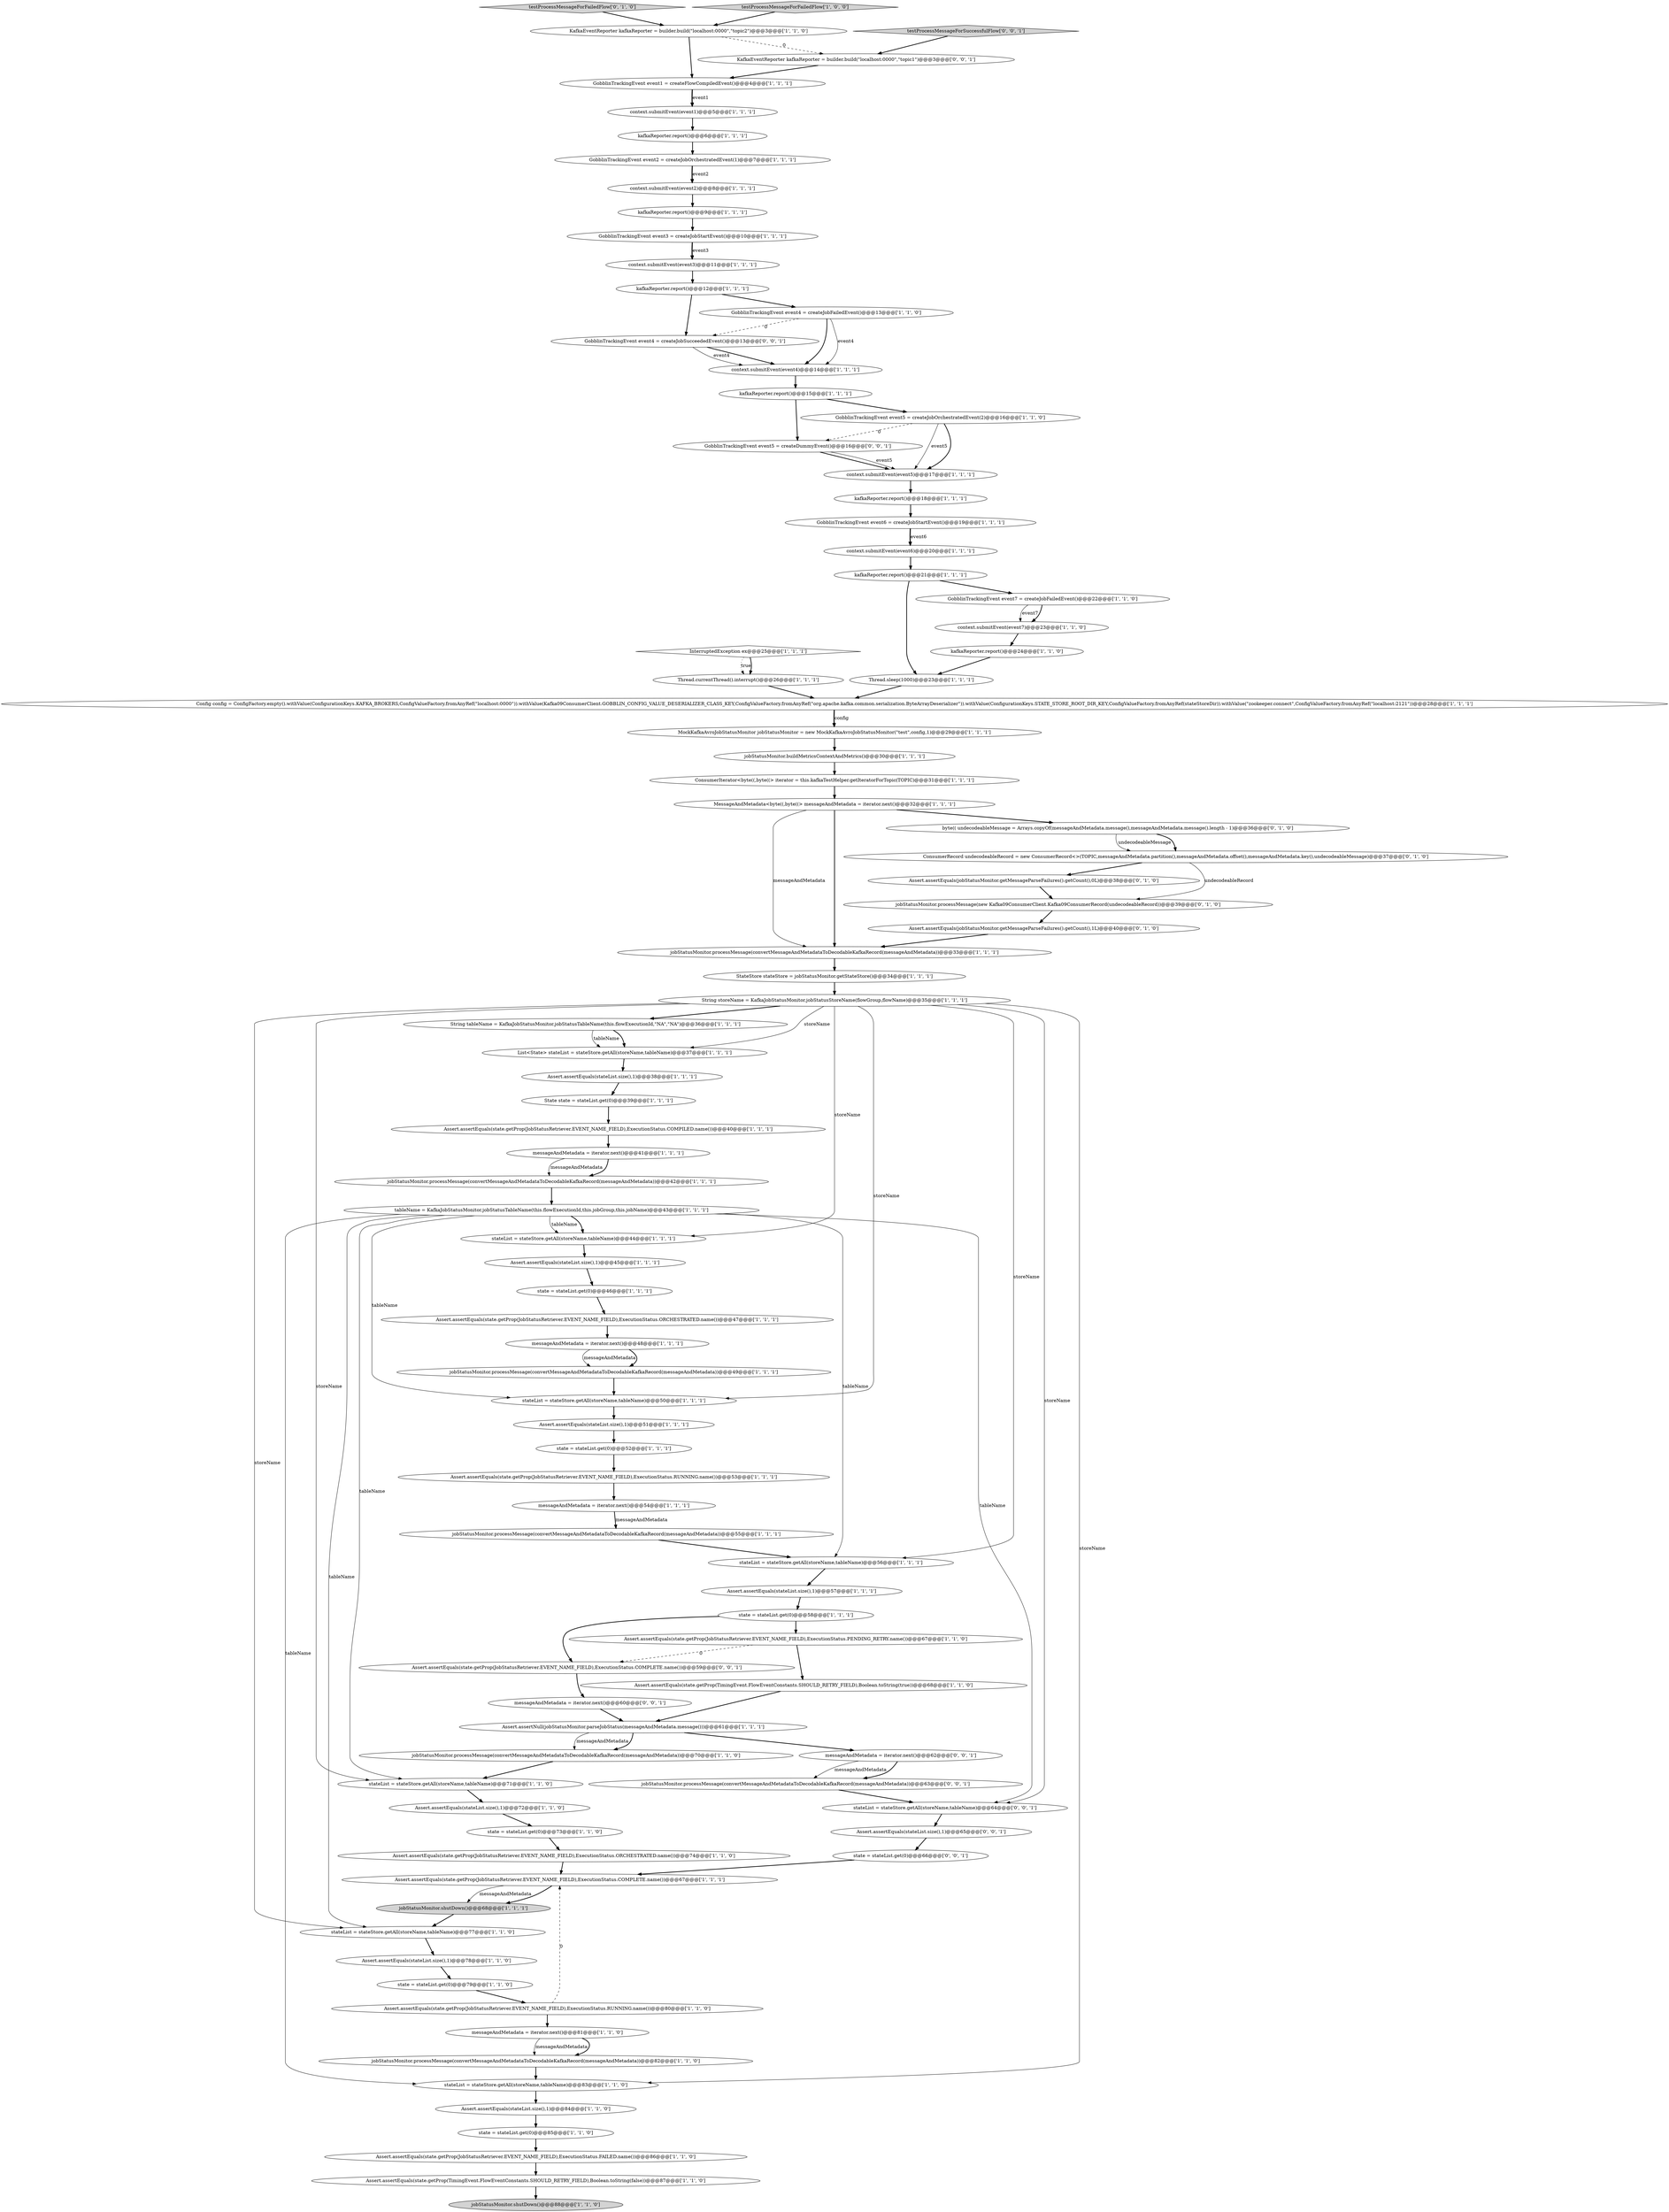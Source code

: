 digraph {
81 [style = filled, label = "jobStatusMonitor.processMessage(new Kafka09ConsumerClient.Kafka09ConsumerRecord(undecodeableRecord))@@@39@@@['0', '1', '0']", fillcolor = white, shape = ellipse image = "AAA1AAABBB2BBB"];
14 [style = filled, label = "Assert.assertEquals(state.getProp(JobStatusRetriever.EVENT_NAME_FIELD),ExecutionStatus.ORCHESTRATED.name())@@@74@@@['1', '1', '0']", fillcolor = white, shape = ellipse image = "AAA0AAABBB1BBB"];
85 [style = filled, label = "GobblinTrackingEvent event4 = createJobSucceededEvent()@@@13@@@['0', '0', '1']", fillcolor = white, shape = ellipse image = "AAA0AAABBB3BBB"];
83 [style = filled, label = "Assert.assertEquals(jobStatusMonitor.getMessageParseFailures().getCount(),0L)@@@38@@@['0', '1', '0']", fillcolor = white, shape = ellipse image = "AAA1AAABBB2BBB"];
80 [style = filled, label = "testProcessMessageForFailedFlow['0', '1', '0']", fillcolor = lightgray, shape = diamond image = "AAA0AAABBB2BBB"];
4 [style = filled, label = "kafkaReporter.report()@@@15@@@['1', '1', '1']", fillcolor = white, shape = ellipse image = "AAA0AAABBB1BBB"];
63 [style = filled, label = "String tableName = KafkaJobStatusMonitor.jobStatusTableName(this.flowExecutionId,\"NA\",\"NA\")@@@36@@@['1', '1', '1']", fillcolor = white, shape = ellipse image = "AAA0AAABBB1BBB"];
67 [style = filled, label = "Assert.assertEquals(state.getProp(JobStatusRetriever.EVENT_NAME_FIELD),ExecutionStatus.RUNNING.name())@@@53@@@['1', '1', '1']", fillcolor = white, shape = ellipse image = "AAA0AAABBB1BBB"];
22 [style = filled, label = "stateList = stateStore.getAll(storeName,tableName)@@@56@@@['1', '1', '1']", fillcolor = white, shape = ellipse image = "AAA0AAABBB1BBB"];
42 [style = filled, label = "Config config = ConfigFactory.empty().withValue(ConfigurationKeys.KAFKA_BROKERS,ConfigValueFactory.fromAnyRef(\"localhost:0000\")).withValue(Kafka09ConsumerClient.GOBBLIN_CONFIG_VALUE_DESERIALIZER_CLASS_KEY,ConfigValueFactory.fromAnyRef(\"org.apache.kafka.common.serialization.ByteArrayDeserializer\")).withValue(ConfigurationKeys.STATE_STORE_ROOT_DIR_KEY,ConfigValueFactory.fromAnyRef(stateStoreDir)).withValue(\"zookeeper.connect\",ConfigValueFactory.fromAnyRef(\"localhost:2121\"))@@@28@@@['1', '1', '1']", fillcolor = white, shape = ellipse image = "AAA0AAABBB1BBB"];
49 [style = filled, label = "kafkaReporter.report()@@@12@@@['1', '1', '1']", fillcolor = white, shape = ellipse image = "AAA0AAABBB1BBB"];
88 [style = filled, label = "Assert.assertEquals(state.getProp(JobStatusRetriever.EVENT_NAME_FIELD),ExecutionStatus.COMPLETE.name())@@@59@@@['0', '0', '1']", fillcolor = white, shape = ellipse image = "AAA0AAABBB3BBB"];
59 [style = filled, label = "kafkaReporter.report()@@@9@@@['1', '1', '1']", fillcolor = white, shape = ellipse image = "AAA0AAABBB1BBB"];
12 [style = filled, label = "GobblinTrackingEvent event4 = createJobFailedEvent()@@@13@@@['1', '1', '0']", fillcolor = white, shape = ellipse image = "AAA0AAABBB1BBB"];
62 [style = filled, label = "Assert.assertEquals(state.getProp(JobStatusRetriever.EVENT_NAME_FIELD),ExecutionStatus.RUNNING.name())@@@80@@@['1', '1', '0']", fillcolor = white, shape = ellipse image = "AAA0AAABBB1BBB"];
15 [style = filled, label = "kafkaReporter.report()@@@21@@@['1', '1', '1']", fillcolor = white, shape = ellipse image = "AAA0AAABBB1BBB"];
86 [style = filled, label = "Assert.assertEquals(stateList.size(),1)@@@65@@@['0', '0', '1']", fillcolor = white, shape = ellipse image = "AAA0AAABBB3BBB"];
56 [style = filled, label = "Assert.assertEquals(state.getProp(JobStatusRetriever.EVENT_NAME_FIELD),ExecutionStatus.COMPILED.name())@@@40@@@['1', '1', '1']", fillcolor = white, shape = ellipse image = "AAA0AAABBB1BBB"];
58 [style = filled, label = "GobblinTrackingEvent event5 = createJobOrchestratedEvent(2)@@@16@@@['1', '1', '0']", fillcolor = white, shape = ellipse image = "AAA0AAABBB1BBB"];
94 [style = filled, label = "stateList = stateStore.getAll(storeName,tableName)@@@64@@@['0', '0', '1']", fillcolor = white, shape = ellipse image = "AAA0AAABBB3BBB"];
55 [style = filled, label = "GobblinTrackingEvent event1 = createFlowCompiledEvent()@@@4@@@['1', '1', '1']", fillcolor = white, shape = ellipse image = "AAA0AAABBB1BBB"];
3 [style = filled, label = "StateStore stateStore = jobStatusMonitor.getStateStore()@@@34@@@['1', '1', '1']", fillcolor = white, shape = ellipse image = "AAA0AAABBB1BBB"];
21 [style = filled, label = "ConsumerIterator<byte((,byte((> iterator = this.kafkaTestHelper.getIteratorForTopic(TOPIC)@@@31@@@['1', '1', '1']", fillcolor = white, shape = ellipse image = "AAA0AAABBB1BBB"];
50 [style = filled, label = "KafkaEventReporter kafkaReporter = builder.build(\"localhost:0000\",\"topic2\")@@@3@@@['1', '1', '0']", fillcolor = white, shape = ellipse image = "AAA0AAABBB1BBB"];
53 [style = filled, label = "state = stateList.get(0)@@@85@@@['1', '1', '0']", fillcolor = white, shape = ellipse image = "AAA0AAABBB1BBB"];
0 [style = filled, label = "GobblinTrackingEvent event7 = createJobFailedEvent()@@@22@@@['1', '1', '0']", fillcolor = white, shape = ellipse image = "AAA0AAABBB1BBB"];
68 [style = filled, label = "jobStatusMonitor.shutDown()@@@88@@@['1', '1', '0']", fillcolor = lightgray, shape = ellipse image = "AAA0AAABBB1BBB"];
71 [style = filled, label = "State state = stateList.get(0)@@@39@@@['1', '1', '1']", fillcolor = white, shape = ellipse image = "AAA0AAABBB1BBB"];
91 [style = filled, label = "jobStatusMonitor.processMessage(convertMessageAndMetadataToDecodableKafkaRecord(messageAndMetadata))@@@63@@@['0', '0', '1']", fillcolor = white, shape = ellipse image = "AAA0AAABBB3BBB"];
25 [style = filled, label = "state = stateList.get(0)@@@73@@@['1', '1', '0']", fillcolor = white, shape = ellipse image = "AAA0AAABBB1BBB"];
18 [style = filled, label = "kafkaReporter.report()@@@6@@@['1', '1', '1']", fillcolor = white, shape = ellipse image = "AAA0AAABBB1BBB"];
36 [style = filled, label = "jobStatusMonitor.buildMetricsContextAndMetrics()@@@30@@@['1', '1', '1']", fillcolor = white, shape = ellipse image = "AAA0AAABBB1BBB"];
2 [style = filled, label = "stateList = stateStore.getAll(storeName,tableName)@@@50@@@['1', '1', '1']", fillcolor = white, shape = ellipse image = "AAA0AAABBB1BBB"];
52 [style = filled, label = "context.submitEvent(event2)@@@8@@@['1', '1', '1']", fillcolor = white, shape = ellipse image = "AAA0AAABBB1BBB"];
92 [style = filled, label = "testProcessMessageForSuccessfulFlow['0', '0', '1']", fillcolor = lightgray, shape = diamond image = "AAA0AAABBB3BBB"];
1 [style = filled, label = "MessageAndMetadata<byte((,byte((> messageAndMetadata = iterator.next()@@@32@@@['1', '1', '1']", fillcolor = white, shape = ellipse image = "AAA0AAABBB1BBB"];
87 [style = filled, label = "messageAndMetadata = iterator.next()@@@62@@@['0', '0', '1']", fillcolor = white, shape = ellipse image = "AAA0AAABBB3BBB"];
40 [style = filled, label = "jobStatusMonitor.processMessage(convertMessageAndMetadataToDecodableKafkaRecord(messageAndMetadata))@@@70@@@['1', '1', '0']", fillcolor = white, shape = ellipse image = "AAA0AAABBB1BBB"];
9 [style = filled, label = "Assert.assertEquals(stateList.size(),1)@@@45@@@['1', '1', '1']", fillcolor = white, shape = ellipse image = "AAA0AAABBB1BBB"];
57 [style = filled, label = "jobStatusMonitor.shutDown()@@@68@@@['1', '1', '1']", fillcolor = lightgray, shape = ellipse image = "AAA0AAABBB1BBB"];
5 [style = filled, label = "messageAndMetadata = iterator.next()@@@48@@@['1', '1', '1']", fillcolor = white, shape = ellipse image = "AAA0AAABBB1BBB"];
37 [style = filled, label = "Assert.assertEquals(state.getProp(JobStatusRetriever.EVENT_NAME_FIELD),ExecutionStatus.FAILED.name())@@@86@@@['1', '1', '0']", fillcolor = white, shape = ellipse image = "AAA0AAABBB1BBB"];
41 [style = filled, label = "messageAndMetadata = iterator.next()@@@41@@@['1', '1', '1']", fillcolor = white, shape = ellipse image = "AAA0AAABBB1BBB"];
19 [style = filled, label = "GobblinTrackingEvent event6 = createJobStartEvent()@@@19@@@['1', '1', '1']", fillcolor = white, shape = ellipse image = "AAA0AAABBB1BBB"];
79 [style = filled, label = "byte(( undecodeableMessage = Arrays.copyOf(messageAndMetadata.message(),messageAndMetadata.message().length - 1)@@@36@@@['0', '1', '0']", fillcolor = white, shape = ellipse image = "AAA1AAABBB2BBB"];
30 [style = filled, label = "testProcessMessageForFailedFlow['1', '0', '0']", fillcolor = lightgray, shape = diamond image = "AAA0AAABBB1BBB"];
39 [style = filled, label = "List<State> stateList = stateStore.getAll(storeName,tableName)@@@37@@@['1', '1', '1']", fillcolor = white, shape = ellipse image = "AAA0AAABBB1BBB"];
43 [style = filled, label = "jobStatusMonitor.processMessage(convertMessageAndMetadataToDecodableKafkaRecord(messageAndMetadata))@@@55@@@['1', '1', '1']", fillcolor = white, shape = ellipse image = "AAA0AAABBB1BBB"];
77 [style = filled, label = "state = stateList.get(0)@@@46@@@['1', '1', '1']", fillcolor = white, shape = ellipse image = "AAA0AAABBB1BBB"];
76 [style = filled, label = "jobStatusMonitor.processMessage(convertMessageAndMetadataToDecodableKafkaRecord(messageAndMetadata))@@@33@@@['1', '1', '1']", fillcolor = white, shape = ellipse image = "AAA0AAABBB1BBB"];
13 [style = filled, label = "Assert.assertEquals(stateList.size(),1)@@@57@@@['1', '1', '1']", fillcolor = white, shape = ellipse image = "AAA0AAABBB1BBB"];
90 [style = filled, label = "KafkaEventReporter kafkaReporter = builder.build(\"localhost:0000\",\"topic1\")@@@3@@@['0', '0', '1']", fillcolor = white, shape = ellipse image = "AAA0AAABBB3BBB"];
6 [style = filled, label = "Assert.assertNull(jobStatusMonitor.parseJobStatus(messageAndMetadata.message()))@@@61@@@['1', '1', '1']", fillcolor = white, shape = ellipse image = "AAA0AAABBB1BBB"];
73 [style = filled, label = "Assert.assertEquals(state.getProp(JobStatusRetriever.EVENT_NAME_FIELD),ExecutionStatus.ORCHESTRATED.name())@@@47@@@['1', '1', '1']", fillcolor = white, shape = ellipse image = "AAA0AAABBB1BBB"];
11 [style = filled, label = "stateList = stateStore.getAll(storeName,tableName)@@@71@@@['1', '1', '0']", fillcolor = white, shape = ellipse image = "AAA0AAABBB1BBB"];
46 [style = filled, label = "GobblinTrackingEvent event2 = createJobOrchestratedEvent(1)@@@7@@@['1', '1', '1']", fillcolor = white, shape = ellipse image = "AAA0AAABBB1BBB"];
23 [style = filled, label = "MockKafkaAvroJobStatusMonitor jobStatusMonitor = new MockKafkaAvroJobStatusMonitor(\"test\",config,1)@@@29@@@['1', '1', '1']", fillcolor = white, shape = ellipse image = "AAA0AAABBB1BBB"];
66 [style = filled, label = "Assert.assertEquals(stateList.size(),1)@@@38@@@['1', '1', '1']", fillcolor = white, shape = ellipse image = "AAA0AAABBB1BBB"];
47 [style = filled, label = "Assert.assertEquals(state.getProp(JobStatusRetriever.EVENT_NAME_FIELD),ExecutionStatus.PENDING_RETRY.name())@@@67@@@['1', '1', '0']", fillcolor = white, shape = ellipse image = "AAA0AAABBB1BBB"];
29 [style = filled, label = "jobStatusMonitor.processMessage(convertMessageAndMetadataToDecodableKafkaRecord(messageAndMetadata))@@@82@@@['1', '1', '0']", fillcolor = white, shape = ellipse image = "AAA0AAABBB1BBB"];
75 [style = filled, label = "messageAndMetadata = iterator.next()@@@81@@@['1', '1', '0']", fillcolor = white, shape = ellipse image = "AAA0AAABBB1BBB"];
34 [style = filled, label = "GobblinTrackingEvent event3 = createJobStartEvent()@@@10@@@['1', '1', '1']", fillcolor = white, shape = ellipse image = "AAA0AAABBB1BBB"];
10 [style = filled, label = "messageAndMetadata = iterator.next()@@@54@@@['1', '1', '1']", fillcolor = white, shape = ellipse image = "AAA0AAABBB1BBB"];
38 [style = filled, label = "context.submitEvent(event7)@@@23@@@['1', '1', '0']", fillcolor = white, shape = ellipse image = "AAA0AAABBB1BBB"];
7 [style = filled, label = "stateList = stateStore.getAll(storeName,tableName)@@@77@@@['1', '1', '0']", fillcolor = white, shape = ellipse image = "AAA0AAABBB1BBB"];
54 [style = filled, label = "context.submitEvent(event3)@@@11@@@['1', '1', '1']", fillcolor = white, shape = ellipse image = "AAA0AAABBB1BBB"];
27 [style = filled, label = "Assert.assertEquals(state.getProp(TimingEvent.FlowEventConstants.SHOULD_RETRY_FIELD),Boolean.toString(true))@@@68@@@['1', '1', '0']", fillcolor = white, shape = ellipse image = "AAA0AAABBB1BBB"];
95 [style = filled, label = "GobblinTrackingEvent event5 = createDummyEvent()@@@16@@@['0', '0', '1']", fillcolor = white, shape = ellipse image = "AAA0AAABBB3BBB"];
74 [style = filled, label = "stateList = stateStore.getAll(storeName,tableName)@@@44@@@['1', '1', '1']", fillcolor = white, shape = ellipse image = "AAA0AAABBB1BBB"];
16 [style = filled, label = "context.submitEvent(event1)@@@5@@@['1', '1', '1']", fillcolor = white, shape = ellipse image = "AAA0AAABBB1BBB"];
78 [style = filled, label = "kafkaReporter.report()@@@18@@@['1', '1', '1']", fillcolor = white, shape = ellipse image = "AAA0AAABBB1BBB"];
64 [style = filled, label = "tableName = KafkaJobStatusMonitor.jobStatusTableName(this.flowExecutionId,this.jobGroup,this.jobName)@@@43@@@['1', '1', '1']", fillcolor = white, shape = ellipse image = "AAA0AAABBB1BBB"];
61 [style = filled, label = "Thread.currentThread().interrupt()@@@26@@@['1', '1', '1']", fillcolor = white, shape = ellipse image = "AAA0AAABBB1BBB"];
69 [style = filled, label = "Assert.assertEquals(state.getProp(JobStatusRetriever.EVENT_NAME_FIELD),ExecutionStatus.COMPLETE.name())@@@67@@@['1', '1', '1']", fillcolor = white, shape = ellipse image = "AAA0AAABBB1BBB"];
44 [style = filled, label = "context.submitEvent(event5)@@@17@@@['1', '1', '1']", fillcolor = white, shape = ellipse image = "AAA0AAABBB1BBB"];
51 [style = filled, label = "Assert.assertEquals(state.getProp(TimingEvent.FlowEventConstants.SHOULD_RETRY_FIELD),Boolean.toString(false))@@@87@@@['1', '1', '0']", fillcolor = white, shape = ellipse image = "AAA0AAABBB1BBB"];
35 [style = filled, label = "jobStatusMonitor.processMessage(convertMessageAndMetadataToDecodableKafkaRecord(messageAndMetadata))@@@49@@@['1', '1', '1']", fillcolor = white, shape = ellipse image = "AAA0AAABBB1BBB"];
45 [style = filled, label = "state = stateList.get(0)@@@58@@@['1', '1', '1']", fillcolor = white, shape = ellipse image = "AAA0AAABBB1BBB"];
17 [style = filled, label = "InterruptedException ex@@@25@@@['1', '1', '1']", fillcolor = white, shape = diamond image = "AAA0AAABBB1BBB"];
48 [style = filled, label = "state = stateList.get(0)@@@52@@@['1', '1', '1']", fillcolor = white, shape = ellipse image = "AAA0AAABBB1BBB"];
32 [style = filled, label = "String storeName = KafkaJobStatusMonitor.jobStatusStoreName(flowGroup,flowName)@@@35@@@['1', '1', '1']", fillcolor = white, shape = ellipse image = "AAA0AAABBB1BBB"];
24 [style = filled, label = "jobStatusMonitor.processMessage(convertMessageAndMetadataToDecodableKafkaRecord(messageAndMetadata))@@@42@@@['1', '1', '1']", fillcolor = white, shape = ellipse image = "AAA0AAABBB1BBB"];
84 [style = filled, label = "ConsumerRecord undecodeableRecord = new ConsumerRecord<>(TOPIC,messageAndMetadata.partition(),messageAndMetadata.offset(),messageAndMetadata.key(),undecodeableMessage)@@@37@@@['0', '1', '0']", fillcolor = white, shape = ellipse image = "AAA1AAABBB2BBB"];
89 [style = filled, label = "state = stateList.get(0)@@@66@@@['0', '0', '1']", fillcolor = white, shape = ellipse image = "AAA0AAABBB3BBB"];
93 [style = filled, label = "messageAndMetadata = iterator.next()@@@60@@@['0', '0', '1']", fillcolor = white, shape = ellipse image = "AAA0AAABBB3BBB"];
31 [style = filled, label = "Assert.assertEquals(stateList.size(),1)@@@51@@@['1', '1', '1']", fillcolor = white, shape = ellipse image = "AAA0AAABBB1BBB"];
20 [style = filled, label = "Assert.assertEquals(stateList.size(),1)@@@84@@@['1', '1', '0']", fillcolor = white, shape = ellipse image = "AAA0AAABBB1BBB"];
28 [style = filled, label = "Assert.assertEquals(stateList.size(),1)@@@78@@@['1', '1', '0']", fillcolor = white, shape = ellipse image = "AAA0AAABBB1BBB"];
60 [style = filled, label = "stateList = stateStore.getAll(storeName,tableName)@@@83@@@['1', '1', '0']", fillcolor = white, shape = ellipse image = "AAA0AAABBB1BBB"];
33 [style = filled, label = "kafkaReporter.report()@@@24@@@['1', '1', '0']", fillcolor = white, shape = ellipse image = "AAA0AAABBB1BBB"];
72 [style = filled, label = "Assert.assertEquals(stateList.size(),1)@@@72@@@['1', '1', '0']", fillcolor = white, shape = ellipse image = "AAA0AAABBB1BBB"];
65 [style = filled, label = "Thread.sleep(1000)@@@23@@@['1', '1', '1']", fillcolor = white, shape = ellipse image = "AAA0AAABBB1BBB"];
70 [style = filled, label = "context.submitEvent(event6)@@@20@@@['1', '1', '1']", fillcolor = white, shape = ellipse image = "AAA0AAABBB1BBB"];
82 [style = filled, label = "Assert.assertEquals(jobStatusMonitor.getMessageParseFailures().getCount(),1L)@@@40@@@['0', '1', '0']", fillcolor = white, shape = ellipse image = "AAA1AAABBB2BBB"];
8 [style = filled, label = "context.submitEvent(event4)@@@14@@@['1', '1', '1']", fillcolor = white, shape = ellipse image = "AAA0AAABBB1BBB"];
26 [style = filled, label = "state = stateList.get(0)@@@79@@@['1', '1', '0']", fillcolor = white, shape = ellipse image = "AAA0AAABBB1BBB"];
7->28 [style = bold, label=""];
74->9 [style = bold, label=""];
13->45 [style = bold, label=""];
37->51 [style = bold, label=""];
81->82 [style = bold, label=""];
28->26 [style = bold, label=""];
51->68 [style = bold, label=""];
5->35 [style = solid, label="messageAndMetadata"];
63->39 [style = bold, label=""];
92->90 [style = bold, label=""];
36->21 [style = bold, label=""];
15->0 [style = bold, label=""];
10->43 [style = solid, label="messageAndMetadata"];
0->38 [style = solid, label="event7"];
85->8 [style = bold, label=""];
57->7 [style = bold, label=""];
6->40 [style = solid, label="messageAndMetadata"];
15->65 [style = bold, label=""];
2->31 [style = bold, label=""];
39->66 [style = bold, label=""];
55->16 [style = bold, label=""];
32->22 [style = solid, label="storeName"];
79->84 [style = solid, label="undecodeableMessage"];
29->60 [style = bold, label=""];
65->42 [style = bold, label=""];
76->3 [style = bold, label=""];
62->69 [style = dashed, label="0"];
22->13 [style = bold, label=""];
17->61 [style = dotted, label="true"];
52->59 [style = bold, label=""];
84->81 [style = solid, label="undecodeableRecord"];
40->11 [style = bold, label=""];
59->34 [style = bold, label=""];
64->11 [style = solid, label="tableName"];
12->8 [style = solid, label="event4"];
33->65 [style = bold, label=""];
47->27 [style = bold, label=""];
18->46 [style = bold, label=""];
41->24 [style = bold, label=""];
75->29 [style = solid, label="messageAndMetadata"];
77->73 [style = bold, label=""];
80->50 [style = bold, label=""];
89->69 [style = bold, label=""];
87->91 [style = solid, label="messageAndMetadata"];
34->54 [style = bold, label=""];
70->15 [style = bold, label=""];
25->14 [style = bold, label=""];
58->95 [style = dashed, label="0"];
0->38 [style = bold, label=""];
26->62 [style = bold, label=""];
94->86 [style = bold, label=""];
50->55 [style = bold, label=""];
79->84 [style = bold, label=""];
66->71 [style = bold, label=""];
32->39 [style = solid, label="storeName"];
32->74 [style = solid, label="storeName"];
58->44 [style = solid, label="event5"];
1->79 [style = bold, label=""];
32->60 [style = solid, label="storeName"];
4->58 [style = bold, label=""];
73->5 [style = bold, label=""];
62->75 [style = bold, label=""];
38->33 [style = bold, label=""];
32->11 [style = solid, label="storeName"];
78->19 [style = bold, label=""];
30->50 [style = bold, label=""];
61->42 [style = bold, label=""];
49->85 [style = bold, label=""];
50->90 [style = dashed, label="0"];
35->2 [style = bold, label=""];
1->76 [style = solid, label="messageAndMetadata"];
64->22 [style = solid, label="tableName"];
42->23 [style = bold, label=""];
58->44 [style = bold, label=""];
67->10 [style = bold, label=""];
19->70 [style = bold, label=""];
86->89 [style = bold, label=""];
45->88 [style = bold, label=""];
55->16 [style = solid, label="event1"];
64->2 [style = solid, label="tableName"];
32->94 [style = solid, label="storeName"];
5->35 [style = bold, label=""];
12->85 [style = dashed, label="0"];
63->39 [style = solid, label="tableName"];
9->77 [style = bold, label=""];
95->44 [style = bold, label=""];
46->52 [style = bold, label=""];
64->60 [style = solid, label="tableName"];
48->67 [style = bold, label=""];
64->7 [style = solid, label="tableName"];
95->44 [style = solid, label="event5"];
69->57 [style = solid, label="messageAndMetadata"];
84->83 [style = bold, label=""];
32->2 [style = solid, label="storeName"];
27->6 [style = bold, label=""];
64->94 [style = solid, label="tableName"];
21->1 [style = bold, label=""];
4->95 [style = bold, label=""];
83->81 [style = bold, label=""];
43->22 [style = bold, label=""];
12->8 [style = bold, label=""];
82->76 [style = bold, label=""];
75->29 [style = bold, label=""];
91->94 [style = bold, label=""];
34->54 [style = solid, label="event3"];
32->7 [style = solid, label="storeName"];
24->64 [style = bold, label=""];
47->88 [style = dashed, label="0"];
20->53 [style = bold, label=""];
41->24 [style = solid, label="messageAndMetadata"];
54->49 [style = bold, label=""];
85->8 [style = solid, label="event4"];
88->93 [style = bold, label=""];
8->4 [style = bold, label=""];
53->37 [style = bold, label=""];
46->52 [style = solid, label="event2"];
6->87 [style = bold, label=""];
16->18 [style = bold, label=""];
31->48 [style = bold, label=""];
1->76 [style = bold, label=""];
14->69 [style = bold, label=""];
45->47 [style = bold, label=""];
3->32 [style = bold, label=""];
93->6 [style = bold, label=""];
17->61 [style = bold, label=""];
71->56 [style = bold, label=""];
64->74 [style = bold, label=""];
60->20 [style = bold, label=""];
32->63 [style = bold, label=""];
87->91 [style = bold, label=""];
44->78 [style = bold, label=""];
19->70 [style = solid, label="event6"];
23->36 [style = bold, label=""];
10->43 [style = bold, label=""];
56->41 [style = bold, label=""];
90->55 [style = bold, label=""];
42->23 [style = solid, label="config"];
11->72 [style = bold, label=""];
49->12 [style = bold, label=""];
72->25 [style = bold, label=""];
64->74 [style = solid, label="tableName"];
6->40 [style = bold, label=""];
69->57 [style = bold, label=""];
}
